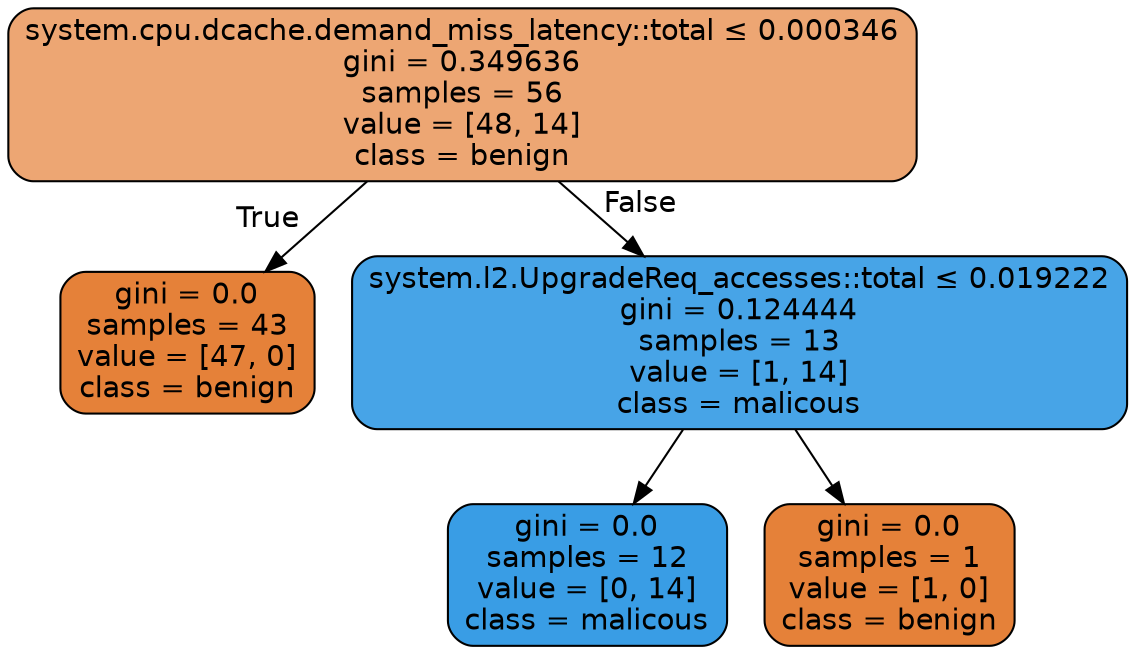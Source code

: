 digraph Tree {
node [shape=box, style="filled, rounded", color="black", fontname=helvetica] ;
edge [fontname=helvetica] ;
0 [label=<system.cpu.dcache.demand_miss_latency::total &le; 0.000346<br/>gini = 0.349636<br/>samples = 56<br/>value = [48, 14]<br/>class = benign>, fillcolor="#eda673"] ;
1 [label=<gini = 0.0<br/>samples = 43<br/>value = [47, 0]<br/>class = benign>, fillcolor="#e58139"] ;
0 -> 1 [labeldistance=2.5, labelangle=45, headlabel="True"] ;
2 [label=<system.l2.UpgradeReq_accesses::total &le; 0.019222<br/>gini = 0.124444<br/>samples = 13<br/>value = [1, 14]<br/>class = malicous>, fillcolor="#47a4e7"] ;
0 -> 2 [labeldistance=2.5, labelangle=-45, headlabel="False"] ;
3 [label=<gini = 0.0<br/>samples = 12<br/>value = [0, 14]<br/>class = malicous>, fillcolor="#399de5"] ;
2 -> 3 ;
4 [label=<gini = 0.0<br/>samples = 1<br/>value = [1, 0]<br/>class = benign>, fillcolor="#e58139"] ;
2 -> 4 ;
}
